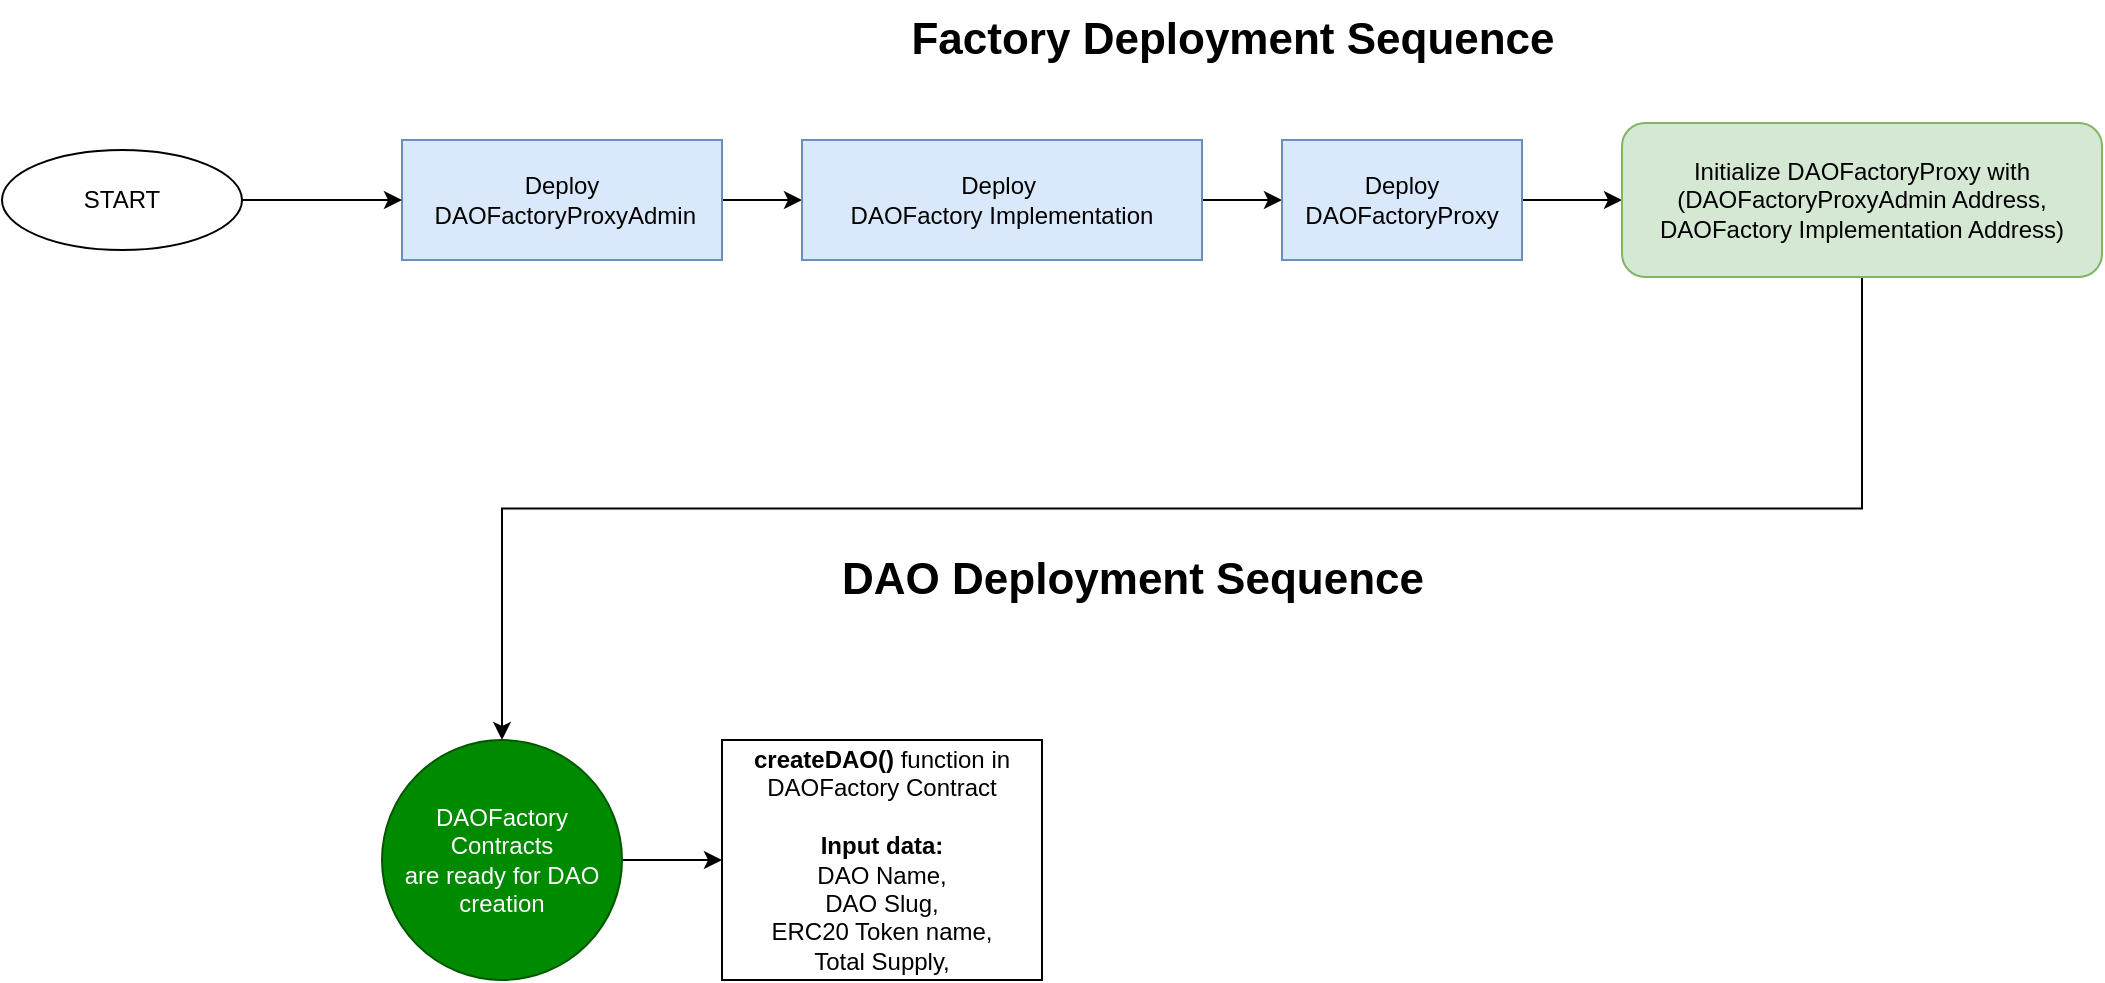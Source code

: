 <mxfile version="26.0.3">
  <diagram name="Page-1" id="pfwY6Ov3mCGx-YDJisD7">
    <mxGraphModel dx="3134" dy="1846" grid="1" gridSize="10" guides="1" tooltips="1" connect="1" arrows="1" fold="1" page="1" pageScale="1" pageWidth="850" pageHeight="1100" math="0" shadow="0">
      <root>
        <mxCell id="0" />
        <mxCell id="1" parent="0" />
        <mxCell id="vYjYcIrp6retQNpmxKTs-37" value="" style="edgeStyle=orthogonalEdgeStyle;rounded=0;orthogonalLoop=1;jettySize=auto;html=1;" edge="1" parent="1" source="vYjYcIrp6retQNpmxKTs-3" target="vYjYcIrp6retQNpmxKTs-36">
          <mxGeometry relative="1" as="geometry" />
        </mxCell>
        <mxCell id="vYjYcIrp6retQNpmxKTs-3" value="&lt;span style=&quot;text-wrap-mode: nowrap;&quot;&gt;Deploy&lt;/span&gt;&lt;div&gt;&lt;span style=&quot;text-wrap-mode: nowrap;&quot;&gt;&amp;nbsp;DAOFactoryProxyAdmin&lt;/span&gt;&lt;/div&gt;" style="rounded=0;whiteSpace=wrap;html=1;fillColor=#dae8fc;strokeColor=#6c8ebf;" vertex="1" parent="1">
          <mxGeometry x="-840" y="60" width="160" height="60" as="geometry" />
        </mxCell>
        <mxCell id="vYjYcIrp6retQNpmxKTs-39" value="" style="edgeStyle=orthogonalEdgeStyle;rounded=0;orthogonalLoop=1;jettySize=auto;html=1;" edge="1" parent="1" source="vYjYcIrp6retQNpmxKTs-36" target="vYjYcIrp6retQNpmxKTs-38">
          <mxGeometry relative="1" as="geometry" />
        </mxCell>
        <mxCell id="vYjYcIrp6retQNpmxKTs-36" value="&lt;span style=&quot;text-wrap-mode: nowrap;&quot;&gt;Deploy&amp;nbsp;&lt;/span&gt;&lt;div&gt;&lt;span style=&quot;text-wrap-mode: nowrap;&quot;&gt;DAOFactory Implementation&lt;/span&gt;&lt;/div&gt;" style="whiteSpace=wrap;html=1;rounded=0;fillColor=#dae8fc;strokeColor=#6c8ebf;" vertex="1" parent="1">
          <mxGeometry x="-640" y="60" width="200" height="60" as="geometry" />
        </mxCell>
        <mxCell id="vYjYcIrp6retQNpmxKTs-41" value="" style="edgeStyle=orthogonalEdgeStyle;rounded=0;orthogonalLoop=1;jettySize=auto;html=1;" edge="1" parent="1" source="vYjYcIrp6retQNpmxKTs-38" target="vYjYcIrp6retQNpmxKTs-40">
          <mxGeometry relative="1" as="geometry" />
        </mxCell>
        <mxCell id="vYjYcIrp6retQNpmxKTs-38" value="&lt;span style=&quot;text-wrap-mode: nowrap;&quot;&gt;Deploy&lt;/span&gt;&lt;div&gt;&lt;span style=&quot;text-wrap-mode: nowrap;&quot;&gt;DAOFactoryProxy&lt;/span&gt;&lt;/div&gt;" style="whiteSpace=wrap;html=1;rounded=0;fillColor=#dae8fc;strokeColor=#6c8ebf;" vertex="1" parent="1">
          <mxGeometry x="-400" y="60" width="120" height="60" as="geometry" />
        </mxCell>
        <mxCell id="vYjYcIrp6retQNpmxKTs-45" style="edgeStyle=orthogonalEdgeStyle;rounded=0;orthogonalLoop=1;jettySize=auto;html=1;exitX=0.5;exitY=1;exitDx=0;exitDy=0;entryX=0.5;entryY=0;entryDx=0;entryDy=0;" edge="1" parent="1" source="vYjYcIrp6retQNpmxKTs-40" target="vYjYcIrp6retQNpmxKTs-44">
          <mxGeometry relative="1" as="geometry" />
        </mxCell>
        <mxCell id="vYjYcIrp6retQNpmxKTs-40" value="&lt;span style=&quot;text-wrap-mode: nowrap;&quot;&gt;Initialize DAOFactoryProxy with&lt;/span&gt;&lt;div&gt;&lt;span style=&quot;text-wrap-mode: nowrap;&quot;&gt;(&lt;/span&gt;&lt;span style=&quot;text-wrap-mode: nowrap; background-color: transparent; color: light-dark(rgb(0, 0, 0), rgb(255, 255, 255));&quot;&gt;DAOFactoryProxyAdmin Address,&lt;/span&gt;&lt;/div&gt;&lt;div&gt;&lt;span style=&quot;text-wrap-mode: nowrap;&quot;&gt;DAOFactory Implementation Address)&lt;/span&gt;&lt;/div&gt;" style="whiteSpace=wrap;html=1;rounded=1;fillColor=#d5e8d4;strokeColor=#82b366;" vertex="1" parent="1">
          <mxGeometry x="-230" y="51.5" width="240" height="77" as="geometry" />
        </mxCell>
        <mxCell id="vYjYcIrp6retQNpmxKTs-43" style="edgeStyle=orthogonalEdgeStyle;rounded=0;orthogonalLoop=1;jettySize=auto;html=1;exitX=1;exitY=0.5;exitDx=0;exitDy=0;entryX=0;entryY=0.5;entryDx=0;entryDy=0;" edge="1" parent="1" source="vYjYcIrp6retQNpmxKTs-42" target="vYjYcIrp6retQNpmxKTs-3">
          <mxGeometry relative="1" as="geometry" />
        </mxCell>
        <mxCell id="vYjYcIrp6retQNpmxKTs-42" value="START" style="ellipse;whiteSpace=wrap;html=1;" vertex="1" parent="1">
          <mxGeometry x="-1040" y="65" width="120" height="50" as="geometry" />
        </mxCell>
        <mxCell id="vYjYcIrp6retQNpmxKTs-53" value="" style="edgeStyle=orthogonalEdgeStyle;rounded=0;orthogonalLoop=1;jettySize=auto;html=1;" edge="1" parent="1" source="vYjYcIrp6retQNpmxKTs-44" target="vYjYcIrp6retQNpmxKTs-47">
          <mxGeometry relative="1" as="geometry" />
        </mxCell>
        <mxCell id="vYjYcIrp6retQNpmxKTs-44" value="DAOFactory Contracts&lt;div&gt;are ready for DAO&lt;/div&gt;&lt;div&gt;creation&lt;/div&gt;" style="ellipse;whiteSpace=wrap;html=1;fillColor=#008a00;strokeColor=#005700;fontColor=#ffffff;" vertex="1" parent="1">
          <mxGeometry x="-850" y="360" width="120" height="120" as="geometry" />
        </mxCell>
        <mxCell id="vYjYcIrp6retQNpmxKTs-47" value="&lt;b&gt;createDAO()&amp;nbsp;&lt;/b&gt;&lt;span style=&quot;background-color: transparent; color: light-dark(rgb(0, 0, 0), rgb(255, 255, 255));&quot;&gt;function in DAOFactory Contract&lt;/span&gt;&lt;div&gt;&lt;div&gt;&lt;/div&gt;&lt;br&gt;&lt;/div&gt;&lt;div&gt;&lt;div style=&quot;&quot;&gt;&lt;div&gt;&lt;b&gt;Input data:&lt;/b&gt;&lt;/div&gt;&lt;div&gt;&lt;div&gt;DAO Name,&lt;/div&gt;&lt;div&gt;DAO Slug,&lt;/div&gt;&lt;/div&gt;&lt;div&gt;ERC20 Token name,&lt;/div&gt;&lt;/div&gt;&lt;div style=&quot;&quot;&gt;Total Supply,&lt;/div&gt;&lt;/div&gt;" style="whiteSpace=wrap;html=1;align=center;" vertex="1" parent="1">
          <mxGeometry x="-680" y="360" width="160" height="120" as="geometry" />
        </mxCell>
        <mxCell id="vYjYcIrp6retQNpmxKTs-49" value="Factory&amp;nbsp;&lt;span style=&quot;color: light-dark(rgb(0, 0, 0), rgb(255, 255, 255)); background-color: transparent;&quot;&gt;Deployment Sequence&lt;/span&gt;" style="text;html=1;align=center;verticalAlign=middle;resizable=0;points=[];autosize=1;strokeColor=none;fillColor=none;fontStyle=1;fontSize=22;" vertex="1" parent="1">
          <mxGeometry x="-590" y="-10" width="330" height="40" as="geometry" />
        </mxCell>
        <mxCell id="vYjYcIrp6retQNpmxKTs-50" value="DAO&amp;nbsp;&lt;span style=&quot;color: light-dark(rgb(0, 0, 0), rgb(255, 255, 255)); background-color: transparent;&quot;&gt;Deployment Sequence&lt;/span&gt;" style="text;html=1;align=center;verticalAlign=middle;resizable=0;points=[];autosize=1;strokeColor=none;fillColor=none;fontStyle=1;fontSize=22;" vertex="1" parent="1">
          <mxGeometry x="-625" y="260" width="300" height="40" as="geometry" />
        </mxCell>
      </root>
    </mxGraphModel>
  </diagram>
</mxfile>
